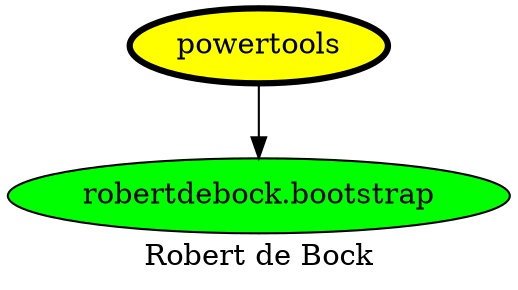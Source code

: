 digraph PhiloDilemma {
  label = "Robert de Bock" ;
  overlap=false
  {
    "powertools" [fillcolor=yellow style=filled penwidth=3]
    "robertdebock.bootstrap" [fillcolor=green style=filled]
  }
  "powertools" -> "robertdebock.bootstrap"
}
